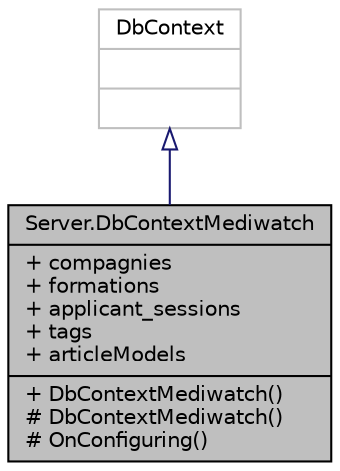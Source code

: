 digraph "Server.DbContextMediwatch"
{
 // INTERACTIVE_SVG=YES
 // LATEX_PDF_SIZE
  edge [fontname="Helvetica",fontsize="10",labelfontname="Helvetica",labelfontsize="10"];
  node [fontname="Helvetica",fontsize="10",shape=record];
  Node1 [label="{Server.DbContextMediwatch\n|+ compagnies\l+ formations\l+ applicant_sessions\l+ tags\l+ articleModels\l|+ DbContextMediwatch()\l# DbContextMediwatch()\l# OnConfiguring()\l}",height=0.2,width=0.4,color="black", fillcolor="grey75", style="filled", fontcolor="black",tooltip=" "];
  Node2 -> Node1 [dir="back",color="midnightblue",fontsize="10",style="solid",arrowtail="onormal"];
  Node2 [label="{DbContext\n||}",height=0.2,width=0.4,color="grey75", fillcolor="white", style="filled",tooltip=" "];
}
